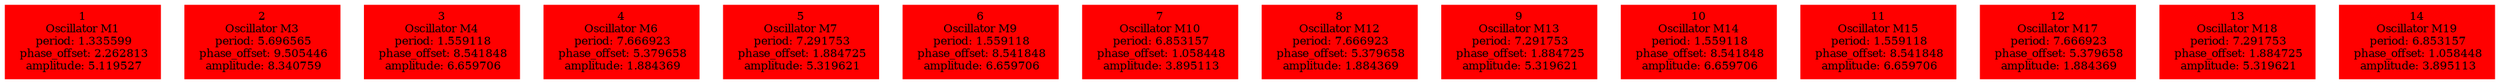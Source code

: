  digraph g{ forcelabels=true;
1 [label=<1<BR />Oscillator M1<BR /> period: 1.335599<BR /> phase_offset: 2.262813<BR /> amplitude: 5.119527>, shape=box,color=red,style=filled,fontsize=8];2 [label=<2<BR />Oscillator M3<BR /> period: 5.696565<BR /> phase_offset: 9.505446<BR /> amplitude: 8.340759>, shape=box,color=red,style=filled,fontsize=8];3 [label=<3<BR />Oscillator M4<BR /> period: 1.559118<BR /> phase_offset: 8.541848<BR /> amplitude: 6.659706>, shape=box,color=red,style=filled,fontsize=8];4 [label=<4<BR />Oscillator M6<BR /> period: 7.666923<BR /> phase_offset: 5.379658<BR /> amplitude: 1.884369>, shape=box,color=red,style=filled,fontsize=8];5 [label=<5<BR />Oscillator M7<BR /> period: 7.291753<BR /> phase_offset: 1.884725<BR /> amplitude: 5.319621>, shape=box,color=red,style=filled,fontsize=8];6 [label=<6<BR />Oscillator M9<BR /> period: 1.559118<BR /> phase_offset: 8.541848<BR /> amplitude: 6.659706>, shape=box,color=red,style=filled,fontsize=8];7 [label=<7<BR />Oscillator M10<BR /> period: 6.853157<BR /> phase_offset: 1.058448<BR /> amplitude: 3.895113>, shape=box,color=red,style=filled,fontsize=8];8 [label=<8<BR />Oscillator M12<BR /> period: 7.666923<BR /> phase_offset: 5.379658<BR /> amplitude: 1.884369>, shape=box,color=red,style=filled,fontsize=8];9 [label=<9<BR />Oscillator M13<BR /> period: 7.291753<BR /> phase_offset: 1.884725<BR /> amplitude: 5.319621>, shape=box,color=red,style=filled,fontsize=8];10 [label=<10<BR />Oscillator M14<BR /> period: 1.559118<BR /> phase_offset: 8.541848<BR /> amplitude: 6.659706>, shape=box,color=red,style=filled,fontsize=8];11 [label=<11<BR />Oscillator M15<BR /> period: 1.559118<BR /> phase_offset: 8.541848<BR /> amplitude: 6.659706>, shape=box,color=red,style=filled,fontsize=8];12 [label=<12<BR />Oscillator M17<BR /> period: 7.666923<BR /> phase_offset: 5.379658<BR /> amplitude: 1.884369>, shape=box,color=red,style=filled,fontsize=8];13 [label=<13<BR />Oscillator M18<BR /> period: 7.291753<BR /> phase_offset: 1.884725<BR /> amplitude: 5.319621>, shape=box,color=red,style=filled,fontsize=8];14 [label=<14<BR />Oscillator M19<BR /> period: 6.853157<BR /> phase_offset: 1.058448<BR /> amplitude: 3.895113>, shape=box,color=red,style=filled,fontsize=8]; }
